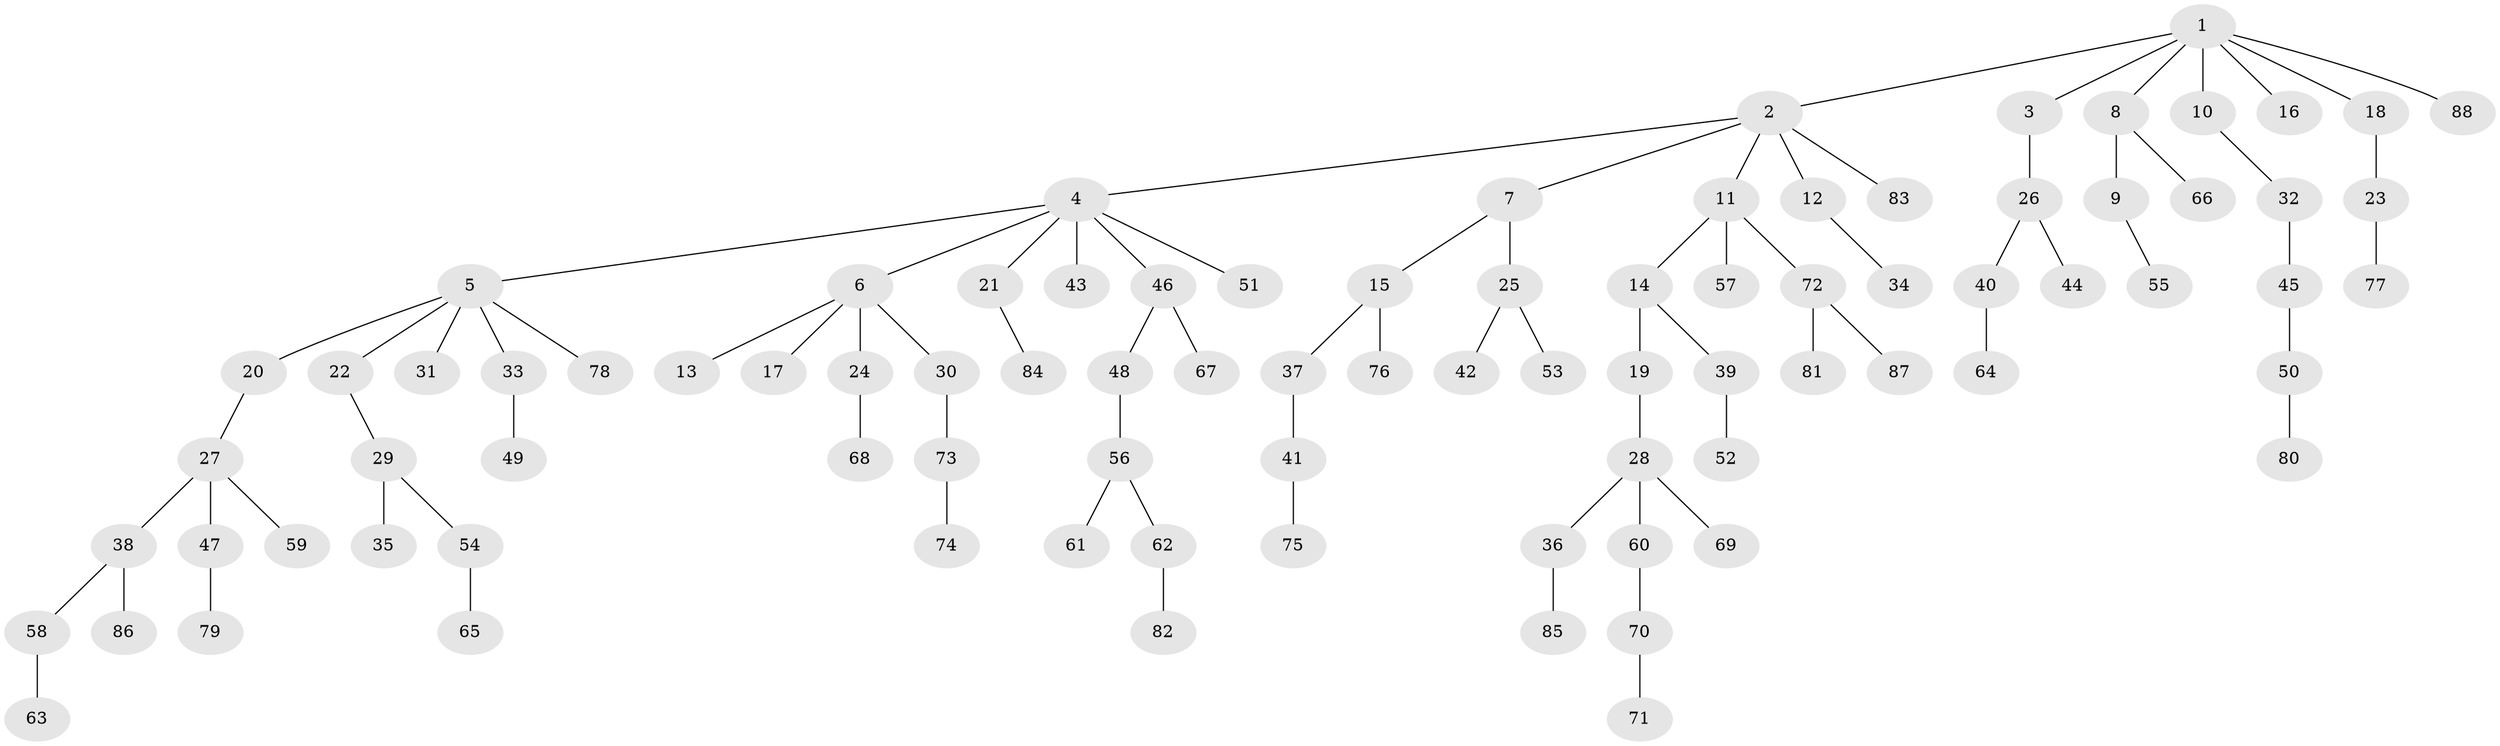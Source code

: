 // Generated by graph-tools (version 1.1) at 2025/15/03/09/25 04:15:39]
// undirected, 88 vertices, 87 edges
graph export_dot {
graph [start="1"]
  node [color=gray90,style=filled];
  1;
  2;
  3;
  4;
  5;
  6;
  7;
  8;
  9;
  10;
  11;
  12;
  13;
  14;
  15;
  16;
  17;
  18;
  19;
  20;
  21;
  22;
  23;
  24;
  25;
  26;
  27;
  28;
  29;
  30;
  31;
  32;
  33;
  34;
  35;
  36;
  37;
  38;
  39;
  40;
  41;
  42;
  43;
  44;
  45;
  46;
  47;
  48;
  49;
  50;
  51;
  52;
  53;
  54;
  55;
  56;
  57;
  58;
  59;
  60;
  61;
  62;
  63;
  64;
  65;
  66;
  67;
  68;
  69;
  70;
  71;
  72;
  73;
  74;
  75;
  76;
  77;
  78;
  79;
  80;
  81;
  82;
  83;
  84;
  85;
  86;
  87;
  88;
  1 -- 2;
  1 -- 3;
  1 -- 8;
  1 -- 10;
  1 -- 16;
  1 -- 18;
  1 -- 88;
  2 -- 4;
  2 -- 7;
  2 -- 11;
  2 -- 12;
  2 -- 83;
  3 -- 26;
  4 -- 5;
  4 -- 6;
  4 -- 21;
  4 -- 43;
  4 -- 46;
  4 -- 51;
  5 -- 20;
  5 -- 22;
  5 -- 31;
  5 -- 33;
  5 -- 78;
  6 -- 13;
  6 -- 17;
  6 -- 24;
  6 -- 30;
  7 -- 15;
  7 -- 25;
  8 -- 9;
  8 -- 66;
  9 -- 55;
  10 -- 32;
  11 -- 14;
  11 -- 57;
  11 -- 72;
  12 -- 34;
  14 -- 19;
  14 -- 39;
  15 -- 37;
  15 -- 76;
  18 -- 23;
  19 -- 28;
  20 -- 27;
  21 -- 84;
  22 -- 29;
  23 -- 77;
  24 -- 68;
  25 -- 42;
  25 -- 53;
  26 -- 40;
  26 -- 44;
  27 -- 38;
  27 -- 47;
  27 -- 59;
  28 -- 36;
  28 -- 60;
  28 -- 69;
  29 -- 35;
  29 -- 54;
  30 -- 73;
  32 -- 45;
  33 -- 49;
  36 -- 85;
  37 -- 41;
  38 -- 58;
  38 -- 86;
  39 -- 52;
  40 -- 64;
  41 -- 75;
  45 -- 50;
  46 -- 48;
  46 -- 67;
  47 -- 79;
  48 -- 56;
  50 -- 80;
  54 -- 65;
  56 -- 61;
  56 -- 62;
  58 -- 63;
  60 -- 70;
  62 -- 82;
  70 -- 71;
  72 -- 81;
  72 -- 87;
  73 -- 74;
}
